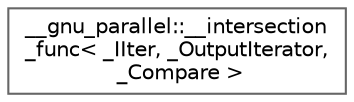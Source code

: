 digraph "Graphical Class Hierarchy"
{
 // LATEX_PDF_SIZE
  bgcolor="transparent";
  edge [fontname=Helvetica,fontsize=10,labelfontname=Helvetica,labelfontsize=10];
  node [fontname=Helvetica,fontsize=10,shape=box,height=0.2,width=0.4];
  rankdir="LR";
  Node0 [id="Node000000",label="__gnu_parallel::__intersection\l_func\< _IIter, _OutputIterator,\l _Compare \>",height=0.2,width=0.4,color="grey40", fillcolor="white", style="filled",URL="$struct____gnu__parallel_1_1____intersection__func.html",tooltip=" "];
}
